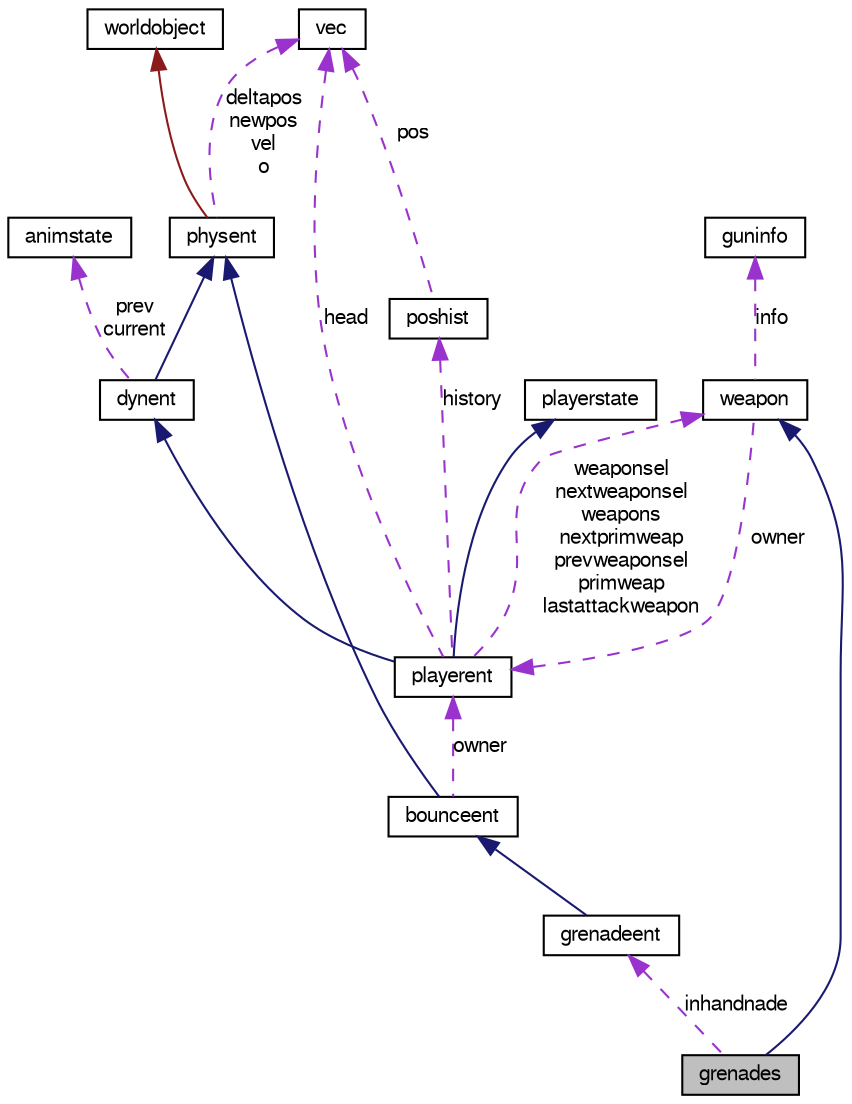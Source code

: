 digraph G
{
  edge [fontname="FreeSans",fontsize="10",labelfontname="FreeSans",labelfontsize="10"];
  node [fontname="FreeSans",fontsize="10",shape=record];
  Node1 [label="grenades",height=0.2,width=0.4,color="black", fillcolor="grey75", style="filled" fontcolor="black"];
  Node2 -> Node1 [dir=back,color="midnightblue",fontsize="10",style="solid",fontname="FreeSans"];
  Node2 [label="weapon",height=0.2,width=0.4,color="black", fillcolor="white", style="filled",URL="$structweapon.html"];
  Node3 -> Node2 [dir=back,color="darkorchid3",fontsize="10",style="dashed",label="owner",fontname="FreeSans"];
  Node3 [label="playerent",height=0.2,width=0.4,color="black", fillcolor="white", style="filled",URL="$classplayerent.html"];
  Node4 -> Node3 [dir=back,color="midnightblue",fontsize="10",style="solid",fontname="FreeSans"];
  Node4 [label="dynent",height=0.2,width=0.4,color="black", fillcolor="white", style="filled",URL="$classdynent.html"];
  Node5 -> Node4 [dir=back,color="midnightblue",fontsize="10",style="solid",fontname="FreeSans"];
  Node5 [label="physent",height=0.2,width=0.4,color="black", fillcolor="white", style="filled",URL="$classphysent.html"];
  Node6 -> Node5 [dir=back,color="firebrick4",fontsize="10",style="solid",fontname="FreeSans"];
  Node6 [label="worldobject",height=0.2,width=0.4,color="black", fillcolor="white", style="filled",URL="$classworldobject.html"];
  Node7 -> Node5 [dir=back,color="darkorchid3",fontsize="10",style="dashed",label="deltapos\nnewpos\nvel\no",fontname="FreeSans"];
  Node7 [label="vec",height=0.2,width=0.4,color="black", fillcolor="white", style="filled",URL="$structvec.html"];
  Node8 -> Node4 [dir=back,color="darkorchid3",fontsize="10",style="dashed",label="prev\ncurrent",fontname="FreeSans"];
  Node8 [label="animstate",height=0.2,width=0.4,color="black", fillcolor="white", style="filled",URL="$structanimstate.html"];
  Node9 -> Node3 [dir=back,color="midnightblue",fontsize="10",style="solid",fontname="FreeSans"];
  Node9 [label="playerstate",height=0.2,width=0.4,color="black", fillcolor="white", style="filled",URL="$classplayerstate.html"];
  Node10 -> Node3 [dir=back,color="darkorchid3",fontsize="10",style="dashed",label="history",fontname="FreeSans"];
  Node10 [label="poshist",height=0.2,width=0.4,color="black", fillcolor="white", style="filled",URL="$structposhist.html"];
  Node7 -> Node10 [dir=back,color="darkorchid3",fontsize="10",style="dashed",label="pos",fontname="FreeSans"];
  Node2 -> Node3 [dir=back,color="darkorchid3",fontsize="10",style="dashed",label="weaponsel\nnextweaponsel\nweapons\nnextprimweap\nprevweaponsel\nprimweap\nlastattackweapon",fontname="FreeSans"];
  Node7 -> Node3 [dir=back,color="darkorchid3",fontsize="10",style="dashed",label="head",fontname="FreeSans"];
  Node11 -> Node2 [dir=back,color="darkorchid3",fontsize="10",style="dashed",label="info",fontname="FreeSans"];
  Node11 [label="guninfo",height=0.2,width=0.4,color="black", fillcolor="white", style="filled",URL="$structguninfo.html"];
  Node12 -> Node1 [dir=back,color="darkorchid3",fontsize="10",style="dashed",label="inhandnade",fontname="FreeSans"];
  Node12 [label="grenadeent",height=0.2,width=0.4,color="black", fillcolor="white", style="filled",URL="$classgrenadeent.html"];
  Node13 -> Node12 [dir=back,color="midnightblue",fontsize="10",style="solid",fontname="FreeSans"];
  Node13 [label="bounceent",height=0.2,width=0.4,color="black", fillcolor="white", style="filled",URL="$classbounceent.html"];
  Node5 -> Node13 [dir=back,color="midnightblue",fontsize="10",style="solid",fontname="FreeSans"];
  Node3 -> Node13 [dir=back,color="darkorchid3",fontsize="10",style="dashed",label="owner",fontname="FreeSans"];
}
